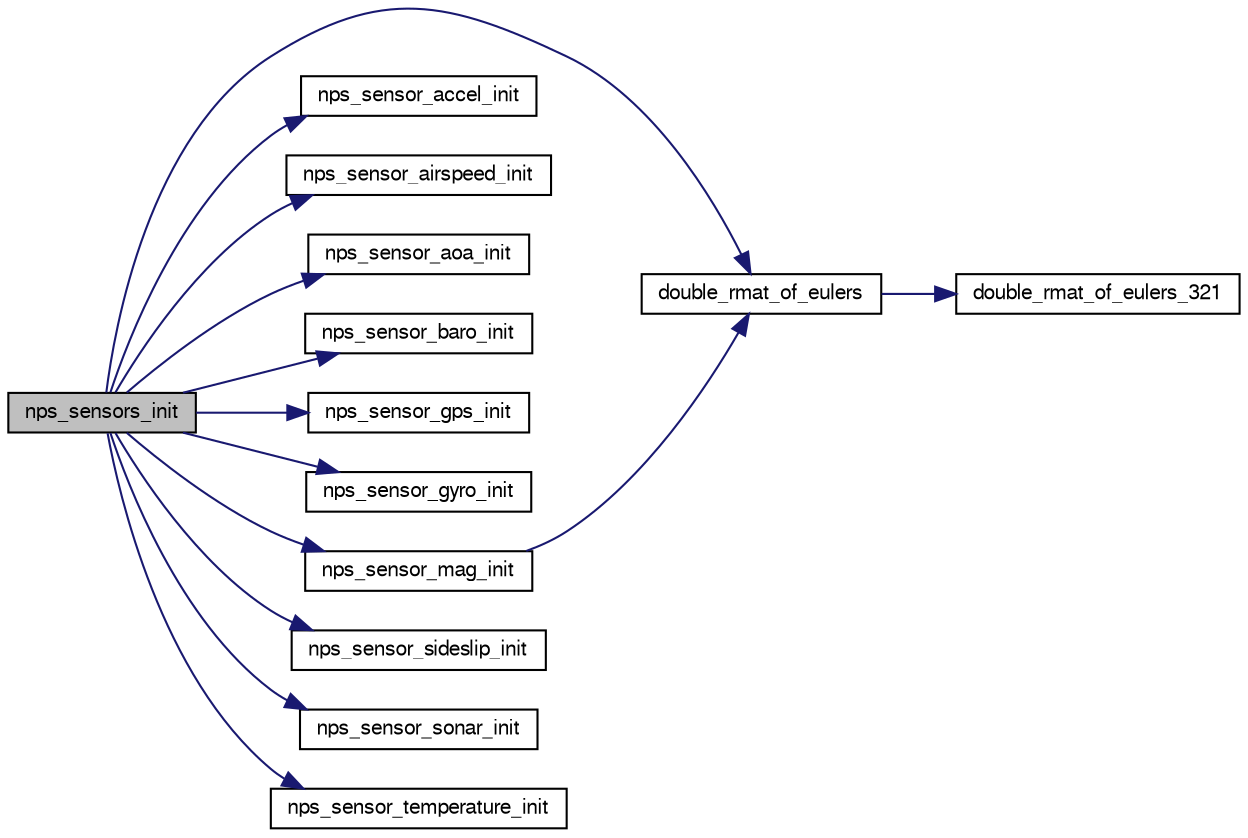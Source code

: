 digraph "nps_sensors_init"
{
  edge [fontname="FreeSans",fontsize="10",labelfontname="FreeSans",labelfontsize="10"];
  node [fontname="FreeSans",fontsize="10",shape=record];
  rankdir="LR";
  Node1 [label="nps_sensors_init",height=0.2,width=0.4,color="black", fillcolor="grey75", style="filled", fontcolor="black"];
  Node1 -> Node2 [color="midnightblue",fontsize="10",style="solid",fontname="FreeSans"];
  Node2 [label="double_rmat_of_eulers",height=0.2,width=0.4,color="black", fillcolor="white", style="filled",URL="$group__math__algebra__double.html#ga34c8c13c374e63e2a2d73bb7ae77dbd0"];
  Node2 -> Node3 [color="midnightblue",fontsize="10",style="solid",fontname="FreeSans"];
  Node3 [label="double_rmat_of_eulers_321",height=0.2,width=0.4,color="black", fillcolor="white", style="filled",URL="$group__math__algebra__double.html#ga8f4ac8fb23be425a0301fc922b3c2644",tooltip="Rotation matrix from 321 Euler angles (double). "];
  Node1 -> Node4 [color="midnightblue",fontsize="10",style="solid",fontname="FreeSans"];
  Node4 [label="nps_sensor_accel_init",height=0.2,width=0.4,color="black", fillcolor="white", style="filled",URL="$nps__sensor__accel_8c.html#a39331055a2db55cacdcda037c61c5a89"];
  Node1 -> Node5 [color="midnightblue",fontsize="10",style="solid",fontname="FreeSans"];
  Node5 [label="nps_sensor_airspeed_init",height=0.2,width=0.4,color="black", fillcolor="white", style="filled",URL="$nps__sensor__airspeed_8c.html#a7207f935316d9db8a10a26697a701ecf"];
  Node1 -> Node6 [color="midnightblue",fontsize="10",style="solid",fontname="FreeSans"];
  Node6 [label="nps_sensor_aoa_init",height=0.2,width=0.4,color="black", fillcolor="white", style="filled",URL="$nps__sensor__aoa_8c.html#a2faff1ee09f26cd702c72210b4141ea5"];
  Node1 -> Node7 [color="midnightblue",fontsize="10",style="solid",fontname="FreeSans"];
  Node7 [label="nps_sensor_baro_init",height=0.2,width=0.4,color="black", fillcolor="white", style="filled",URL="$nps__sensor__baro_8c.html#a81b63003f9125a4e942060bdea9fd45a"];
  Node1 -> Node8 [color="midnightblue",fontsize="10",style="solid",fontname="FreeSans"];
  Node8 [label="nps_sensor_gps_init",height=0.2,width=0.4,color="black", fillcolor="white", style="filled",URL="$nps__sensor__gps_8c.html#a40c4a8c2522582017498b101e5d476ef"];
  Node1 -> Node9 [color="midnightblue",fontsize="10",style="solid",fontname="FreeSans"];
  Node9 [label="nps_sensor_gyro_init",height=0.2,width=0.4,color="black", fillcolor="white", style="filled",URL="$nps__sensor__gyro_8c.html#a09e865c3364812c96e5aff8d56ccbc6d"];
  Node1 -> Node10 [color="midnightblue",fontsize="10",style="solid",fontname="FreeSans"];
  Node10 [label="nps_sensor_mag_init",height=0.2,width=0.4,color="black", fillcolor="white", style="filled",URL="$nps__sensor__mag_8c.html#a43dcedd3c66527ec2635d4081bcaa7d5"];
  Node10 -> Node2 [color="midnightblue",fontsize="10",style="solid",fontname="FreeSans"];
  Node1 -> Node11 [color="midnightblue",fontsize="10",style="solid",fontname="FreeSans"];
  Node11 [label="nps_sensor_sideslip_init",height=0.2,width=0.4,color="black", fillcolor="white", style="filled",URL="$nps__sensor__sideslip_8c.html#aed96c7a060e48218f92bb0dcdbada21f"];
  Node1 -> Node12 [color="midnightblue",fontsize="10",style="solid",fontname="FreeSans"];
  Node12 [label="nps_sensor_sonar_init",height=0.2,width=0.4,color="black", fillcolor="white", style="filled",URL="$nps__sensor__sonar_8c.html#a7d9c95a4ab117fe0e86cc57779e4d14f"];
  Node1 -> Node13 [color="midnightblue",fontsize="10",style="solid",fontname="FreeSans"];
  Node13 [label="nps_sensor_temperature_init",height=0.2,width=0.4,color="black", fillcolor="white", style="filled",URL="$nps__sensor__temperature_8c.html#a025fded3d8708f13a3a8eb19e300a0bd"];
}
